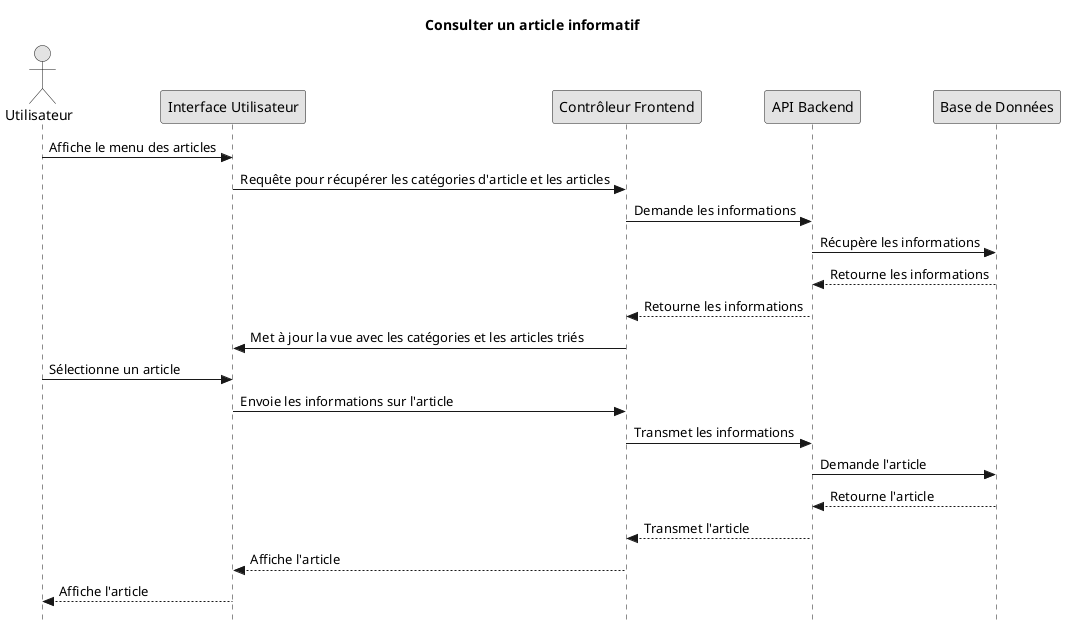 @startuml
skinparam style strictuml
skinparam monochrome true
title
    Consulter un article informatif
end title
actor Utilisateur
participant "Interface Utilisateur" as UI
participant "Contrôleur Frontend" as C
participant "API Backend" as API
participant "Base de Données" as DB
Utilisateur -> UI : Affiche le menu des articles
UI -> C : Requête pour récupérer les catégories d'article et les articles
C -> API : Demande les informations
API -> DB : Récupère les informations
DB --> API : Retourne les informations
API --> C : Retourne les informations
C -> UI : Met à jour la vue avec les catégories et les articles triés
Utilisateur -> UI : Sélectionne un article
UI -> C : Envoie les informations sur l'article
C -> API : Transmet les informations
API -> DB : Demande l'article
API <-- DB : Retourne l'article
C <-- API : Transmet l'article
UI <-- C : Affiche l'article
Utilisateur <-- UI : Affiche l'article
@enduml